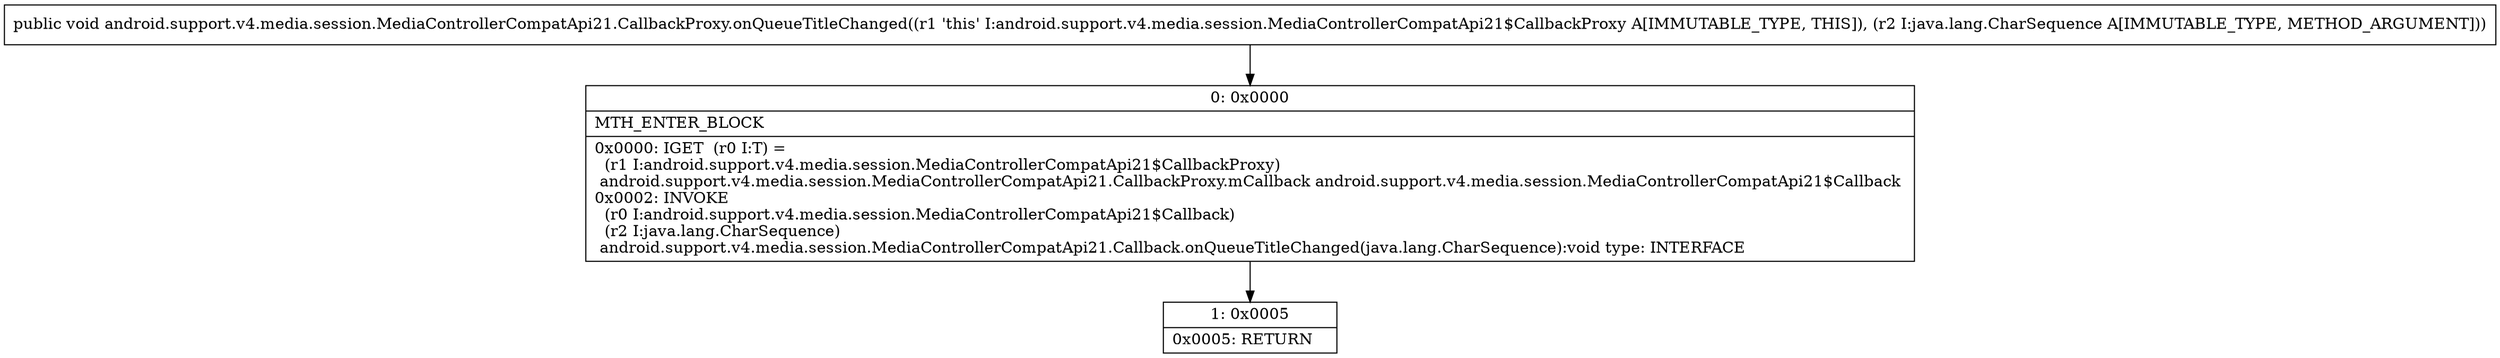 digraph "CFG forandroid.support.v4.media.session.MediaControllerCompatApi21.CallbackProxy.onQueueTitleChanged(Ljava\/lang\/CharSequence;)V" {
Node_0 [shape=record,label="{0\:\ 0x0000|MTH_ENTER_BLOCK\l|0x0000: IGET  (r0 I:T) = \l  (r1 I:android.support.v4.media.session.MediaControllerCompatApi21$CallbackProxy)\l android.support.v4.media.session.MediaControllerCompatApi21.CallbackProxy.mCallback android.support.v4.media.session.MediaControllerCompatApi21$Callback \l0x0002: INVOKE  \l  (r0 I:android.support.v4.media.session.MediaControllerCompatApi21$Callback)\l  (r2 I:java.lang.CharSequence)\l android.support.v4.media.session.MediaControllerCompatApi21.Callback.onQueueTitleChanged(java.lang.CharSequence):void type: INTERFACE \l}"];
Node_1 [shape=record,label="{1\:\ 0x0005|0x0005: RETURN   \l}"];
MethodNode[shape=record,label="{public void android.support.v4.media.session.MediaControllerCompatApi21.CallbackProxy.onQueueTitleChanged((r1 'this' I:android.support.v4.media.session.MediaControllerCompatApi21$CallbackProxy A[IMMUTABLE_TYPE, THIS]), (r2 I:java.lang.CharSequence A[IMMUTABLE_TYPE, METHOD_ARGUMENT])) }"];
MethodNode -> Node_0;
Node_0 -> Node_1;
}

